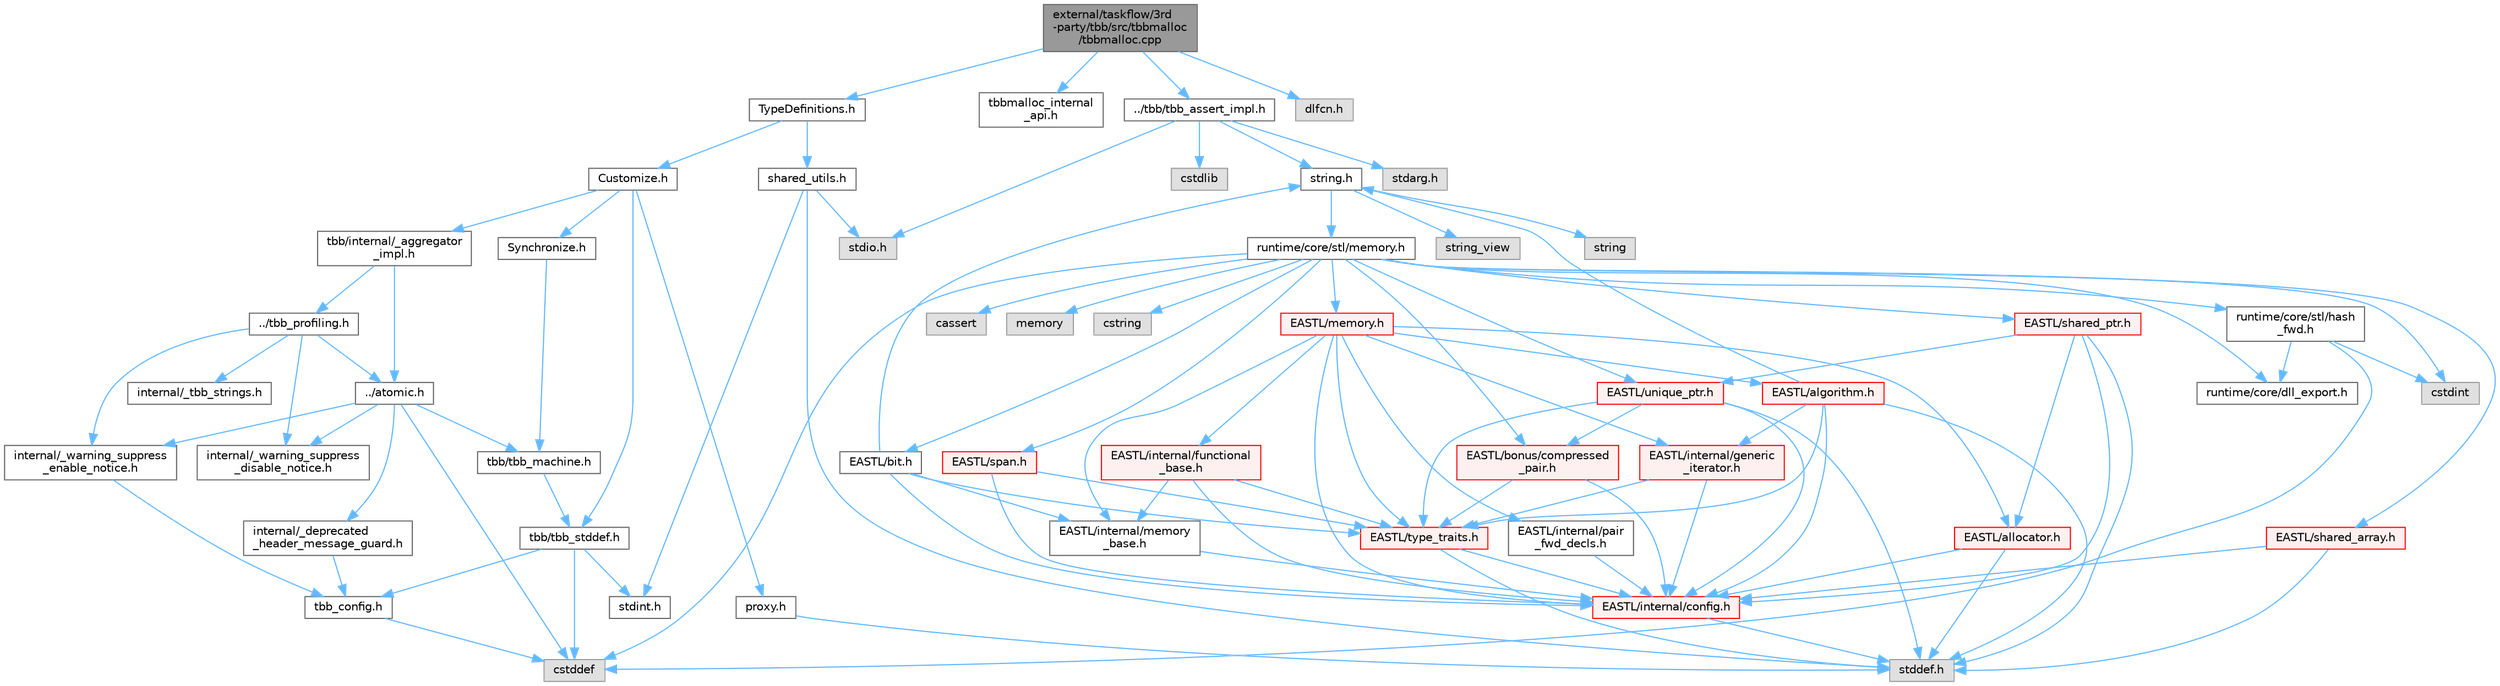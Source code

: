 digraph "external/taskflow/3rd-party/tbb/src/tbbmalloc/tbbmalloc.cpp"
{
 // LATEX_PDF_SIZE
  bgcolor="transparent";
  edge [fontname=Helvetica,fontsize=10,labelfontname=Helvetica,labelfontsize=10];
  node [fontname=Helvetica,fontsize=10,shape=box,height=0.2,width=0.4];
  Node1 [id="Node000001",label="external/taskflow/3rd\l-party/tbb/src/tbbmalloc\l/tbbmalloc.cpp",height=0.2,width=0.4,color="gray40", fillcolor="grey60", style="filled", fontcolor="black",tooltip=" "];
  Node1 -> Node2 [id="edge101_Node000001_Node000002",color="steelblue1",style="solid",tooltip=" "];
  Node2 [id="Node000002",label="TypeDefinitions.h",height=0.2,width=0.4,color="grey40", fillcolor="white", style="filled",URL="$_type_definitions_8h.html",tooltip=" "];
  Node2 -> Node3 [id="edge102_Node000002_Node000003",color="steelblue1",style="solid",tooltip=" "];
  Node3 [id="Node000003",label="Customize.h",height=0.2,width=0.4,color="grey40", fillcolor="white", style="filled",URL="$_customize_8h.html",tooltip=" "];
  Node3 -> Node4 [id="edge103_Node000003_Node000004",color="steelblue1",style="solid",tooltip=" "];
  Node4 [id="Node000004",label="tbb/tbb_stddef.h",height=0.2,width=0.4,color="grey40", fillcolor="white", style="filled",URL="$tbb__stddef_8h.html",tooltip=" "];
  Node4 -> Node5 [id="edge104_Node000004_Node000005",color="steelblue1",style="solid",tooltip=" "];
  Node5 [id="Node000005",label="tbb_config.h",height=0.2,width=0.4,color="grey40", fillcolor="white", style="filled",URL="$tbb__config_8h.html",tooltip=" "];
  Node5 -> Node6 [id="edge105_Node000005_Node000006",color="steelblue1",style="solid",tooltip=" "];
  Node6 [id="Node000006",label="cstddef",height=0.2,width=0.4,color="grey60", fillcolor="#E0E0E0", style="filled",tooltip=" "];
  Node4 -> Node6 [id="edge106_Node000004_Node000006",color="steelblue1",style="solid",tooltip=" "];
  Node4 -> Node7 [id="edge107_Node000004_Node000007",color="steelblue1",style="solid",tooltip=" "];
  Node7 [id="Node000007",label="stdint.h",height=0.2,width=0.4,color="grey40", fillcolor="white", style="filled",URL="$stdint_8h.html",tooltip=" "];
  Node3 -> Node8 [id="edge108_Node000003_Node000008",color="steelblue1",style="solid",tooltip=" "];
  Node8 [id="Node000008",label="Synchronize.h",height=0.2,width=0.4,color="grey40", fillcolor="white", style="filled",URL="$_synchronize_8h.html",tooltip=" "];
  Node8 -> Node9 [id="edge109_Node000008_Node000009",color="steelblue1",style="solid",tooltip=" "];
  Node9 [id="Node000009",label="tbb/tbb_machine.h",height=0.2,width=0.4,color="grey40", fillcolor="white", style="filled",URL="$tbb__machine_8h.html",tooltip=" "];
  Node9 -> Node4 [id="edge110_Node000009_Node000004",color="steelblue1",style="solid",tooltip=" "];
  Node3 -> Node10 [id="edge111_Node000003_Node000010",color="steelblue1",style="solid",tooltip=" "];
  Node10 [id="Node000010",label="proxy.h",height=0.2,width=0.4,color="grey40", fillcolor="white", style="filled",URL="$proxy_8h.html",tooltip=" "];
  Node10 -> Node11 [id="edge112_Node000010_Node000011",color="steelblue1",style="solid",tooltip=" "];
  Node11 [id="Node000011",label="stddef.h",height=0.2,width=0.4,color="grey60", fillcolor="#E0E0E0", style="filled",tooltip=" "];
  Node3 -> Node12 [id="edge113_Node000003_Node000012",color="steelblue1",style="solid",tooltip=" "];
  Node12 [id="Node000012",label="tbb/internal/_aggregator\l_impl.h",height=0.2,width=0.4,color="grey40", fillcolor="white", style="filled",URL="$__aggregator__impl_8h.html",tooltip=" "];
  Node12 -> Node13 [id="edge114_Node000012_Node000013",color="steelblue1",style="solid",tooltip=" "];
  Node13 [id="Node000013",label="../atomic.h",height=0.2,width=0.4,color="grey40", fillcolor="white", style="filled",URL="$external_2taskflow_23rd-party_2tbb_2include_2tbb_2atomic_8h.html",tooltip=" "];
  Node13 -> Node14 [id="edge115_Node000013_Node000014",color="steelblue1",style="solid",tooltip=" "];
  Node14 [id="Node000014",label="internal/_deprecated\l_header_message_guard.h",height=0.2,width=0.4,color="grey40", fillcolor="white", style="filled",URL="$__deprecated__header__message__guard_8h.html",tooltip=" "];
  Node14 -> Node5 [id="edge116_Node000014_Node000005",color="steelblue1",style="solid",tooltip=" "];
  Node13 -> Node15 [id="edge117_Node000013_Node000015",color="steelblue1",style="solid",tooltip=" "];
  Node15 [id="Node000015",label="internal/_warning_suppress\l_enable_notice.h",height=0.2,width=0.4,color="grey40", fillcolor="white", style="filled",URL="$__warning__suppress__enable__notice_8h.html",tooltip=" "];
  Node15 -> Node5 [id="edge118_Node000015_Node000005",color="steelblue1",style="solid",tooltip=" "];
  Node13 -> Node6 [id="edge119_Node000013_Node000006",color="steelblue1",style="solid",tooltip=" "];
  Node13 -> Node9 [id="edge120_Node000013_Node000009",color="steelblue1",style="solid",tooltip=" "];
  Node13 -> Node16 [id="edge121_Node000013_Node000016",color="steelblue1",style="solid",tooltip=" "];
  Node16 [id="Node000016",label="internal/_warning_suppress\l_disable_notice.h",height=0.2,width=0.4,color="grey40", fillcolor="white", style="filled",URL="$__warning__suppress__disable__notice_8h.html",tooltip=" "];
  Node12 -> Node17 [id="edge122_Node000012_Node000017",color="steelblue1",style="solid",tooltip=" "];
  Node17 [id="Node000017",label="../tbb_profiling.h",height=0.2,width=0.4,color="grey40", fillcolor="white", style="filled",URL="$tbb__profiling_8h.html",tooltip=" "];
  Node17 -> Node15 [id="edge123_Node000017_Node000015",color="steelblue1",style="solid",tooltip=" "];
  Node17 -> Node18 [id="edge124_Node000017_Node000018",color="steelblue1",style="solid",tooltip=" "];
  Node18 [id="Node000018",label="internal/_tbb_strings.h",height=0.2,width=0.4,color="grey40", fillcolor="white", style="filled",URL="$__tbb__strings_8h.html",tooltip=" "];
  Node17 -> Node13 [id="edge125_Node000017_Node000013",color="steelblue1",style="solid",tooltip=" "];
  Node17 -> Node16 [id="edge126_Node000017_Node000016",color="steelblue1",style="solid",tooltip=" "];
  Node2 -> Node19 [id="edge127_Node000002_Node000019",color="steelblue1",style="solid",tooltip=" "];
  Node19 [id="Node000019",label="shared_utils.h",height=0.2,width=0.4,color="grey40", fillcolor="white", style="filled",URL="$shared__utils_8h.html",tooltip=" "];
  Node19 -> Node11 [id="edge128_Node000019_Node000011",color="steelblue1",style="solid",tooltip=" "];
  Node19 -> Node7 [id="edge129_Node000019_Node000007",color="steelblue1",style="solid",tooltip=" "];
  Node19 -> Node20 [id="edge130_Node000019_Node000020",color="steelblue1",style="solid",tooltip=" "];
  Node20 [id="Node000020",label="stdio.h",height=0.2,width=0.4,color="grey60", fillcolor="#E0E0E0", style="filled",tooltip=" "];
  Node1 -> Node21 [id="edge131_Node000001_Node000021",color="steelblue1",style="solid",tooltip=" "];
  Node21 [id="Node000021",label="tbbmalloc_internal\l_api.h",height=0.2,width=0.4,color="grey40", fillcolor="white", style="filled",URL="$tbbmalloc__internal__api_8h.html",tooltip=" "];
  Node1 -> Node22 [id="edge132_Node000001_Node000022",color="steelblue1",style="solid",tooltip=" "];
  Node22 [id="Node000022",label="../tbb/tbb_assert_impl.h",height=0.2,width=0.4,color="grey40", fillcolor="white", style="filled",URL="$tbb__assert__impl_8h.html",tooltip=" "];
  Node22 -> Node23 [id="edge133_Node000022_Node000023",color="steelblue1",style="solid",tooltip=" "];
  Node23 [id="Node000023",label="cstdlib",height=0.2,width=0.4,color="grey60", fillcolor="#E0E0E0", style="filled",tooltip=" "];
  Node22 -> Node20 [id="edge134_Node000022_Node000020",color="steelblue1",style="solid",tooltip=" "];
  Node22 -> Node24 [id="edge135_Node000022_Node000024",color="steelblue1",style="solid",tooltip=" "];
  Node24 [id="Node000024",label="string.h",height=0.2,width=0.4,color="grey40", fillcolor="white", style="filled",URL="$string_8h.html",tooltip=" "];
  Node24 -> Node25 [id="edge136_Node000024_Node000025",color="steelblue1",style="solid",tooltip=" "];
  Node25 [id="Node000025",label="string",height=0.2,width=0.4,color="grey60", fillcolor="#E0E0E0", style="filled",tooltip=" "];
  Node24 -> Node26 [id="edge137_Node000024_Node000026",color="steelblue1",style="solid",tooltip=" "];
  Node26 [id="Node000026",label="string_view",height=0.2,width=0.4,color="grey60", fillcolor="#E0E0E0", style="filled",tooltip=" "];
  Node24 -> Node27 [id="edge138_Node000024_Node000027",color="steelblue1",style="solid",tooltip=" "];
  Node27 [id="Node000027",label="runtime/core/stl/memory.h",height=0.2,width=0.4,color="grey40", fillcolor="white", style="filled",URL="$runtime_2core_2stl_2memory_8h.html",tooltip=" "];
  Node27 -> Node6 [id="edge139_Node000027_Node000006",color="steelblue1",style="solid",tooltip=" "];
  Node27 -> Node28 [id="edge140_Node000027_Node000028",color="steelblue1",style="solid",tooltip=" "];
  Node28 [id="Node000028",label="cstdint",height=0.2,width=0.4,color="grey60", fillcolor="#E0E0E0", style="filled",tooltip=" "];
  Node27 -> Node29 [id="edge141_Node000027_Node000029",color="steelblue1",style="solid",tooltip=" "];
  Node29 [id="Node000029",label="cassert",height=0.2,width=0.4,color="grey60", fillcolor="#E0E0E0", style="filled",tooltip=" "];
  Node27 -> Node30 [id="edge142_Node000027_Node000030",color="steelblue1",style="solid",tooltip=" "];
  Node30 [id="Node000030",label="memory",height=0.2,width=0.4,color="grey60", fillcolor="#E0E0E0", style="filled",tooltip=" "];
  Node27 -> Node31 [id="edge143_Node000027_Node000031",color="steelblue1",style="solid",tooltip=" "];
  Node31 [id="Node000031",label="cstring",height=0.2,width=0.4,color="grey60", fillcolor="#E0E0E0", style="filled",tooltip=" "];
  Node27 -> Node32 [id="edge144_Node000027_Node000032",color="steelblue1",style="solid",tooltip=" "];
  Node32 [id="Node000032",label="EASTL/bit.h",height=0.2,width=0.4,color="grey40", fillcolor="white", style="filled",URL="$bit_8h.html",tooltip=" "];
  Node32 -> Node33 [id="edge145_Node000032_Node000033",color="steelblue1",style="solid",tooltip=" "];
  Node33 [id="Node000033",label="EASTL/internal/config.h",height=0.2,width=0.4,color="red", fillcolor="#FFF0F0", style="filled",URL="$runtime_2_e_a_s_t_l_2include_2_e_a_s_t_l_2internal_2config_8h.html",tooltip=" "];
  Node33 -> Node11 [id="edge146_Node000033_Node000011",color="steelblue1",style="solid",tooltip=" "];
  Node32 -> Node41 [id="edge147_Node000032_Node000041",color="steelblue1",style="solid",tooltip=" "];
  Node41 [id="Node000041",label="EASTL/internal/memory\l_base.h",height=0.2,width=0.4,color="grey40", fillcolor="white", style="filled",URL="$memory__base_8h.html",tooltip=" "];
  Node41 -> Node33 [id="edge148_Node000041_Node000033",color="steelblue1",style="solid",tooltip=" "];
  Node32 -> Node42 [id="edge149_Node000032_Node000042",color="steelblue1",style="solid",tooltip=" "];
  Node42 [id="Node000042",label="EASTL/type_traits.h",height=0.2,width=0.4,color="red", fillcolor="#FFF0F0", style="filled",URL="$_e_a_s_t_l_2include_2_e_a_s_t_l_2type__traits_8h.html",tooltip=" "];
  Node42 -> Node33 [id="edge150_Node000042_Node000033",color="steelblue1",style="solid",tooltip=" "];
  Node42 -> Node11 [id="edge151_Node000042_Node000011",color="steelblue1",style="solid",tooltip=" "];
  Node32 -> Node24 [id="edge152_Node000032_Node000024",color="steelblue1",style="solid",tooltip=" "];
  Node27 -> Node52 [id="edge153_Node000027_Node000052",color="steelblue1",style="solid",tooltip=" "];
  Node52 [id="Node000052",label="EASTL/memory.h",height=0.2,width=0.4,color="red", fillcolor="#FFF0F0", style="filled",URL="$runtime_2_e_a_s_t_l_2include_2_e_a_s_t_l_2memory_8h.html",tooltip=" "];
  Node52 -> Node33 [id="edge154_Node000052_Node000033",color="steelblue1",style="solid",tooltip=" "];
  Node52 -> Node41 [id="edge155_Node000052_Node000041",color="steelblue1",style="solid",tooltip=" "];
  Node52 -> Node53 [id="edge156_Node000052_Node000053",color="steelblue1",style="solid",tooltip=" "];
  Node53 [id="Node000053",label="EASTL/internal/generic\l_iterator.h",height=0.2,width=0.4,color="red", fillcolor="#FFF0F0", style="filled",URL="$generic__iterator_8h.html",tooltip=" "];
  Node53 -> Node33 [id="edge157_Node000053_Node000033",color="steelblue1",style="solid",tooltip=" "];
  Node53 -> Node42 [id="edge158_Node000053_Node000042",color="steelblue1",style="solid",tooltip=" "];
  Node52 -> Node57 [id="edge159_Node000052_Node000057",color="steelblue1",style="solid",tooltip=" "];
  Node57 [id="Node000057",label="EASTL/internal/pair\l_fwd_decls.h",height=0.2,width=0.4,color="grey40", fillcolor="white", style="filled",URL="$pair__fwd__decls_8h.html",tooltip=" "];
  Node57 -> Node33 [id="edge160_Node000057_Node000033",color="steelblue1",style="solid",tooltip=" "];
  Node52 -> Node58 [id="edge161_Node000052_Node000058",color="steelblue1",style="solid",tooltip=" "];
  Node58 [id="Node000058",label="EASTL/internal/functional\l_base.h",height=0.2,width=0.4,color="red", fillcolor="#FFF0F0", style="filled",URL="$functional__base_8h.html",tooltip=" "];
  Node58 -> Node33 [id="edge162_Node000058_Node000033",color="steelblue1",style="solid",tooltip=" "];
  Node58 -> Node41 [id="edge163_Node000058_Node000041",color="steelblue1",style="solid",tooltip=" "];
  Node58 -> Node42 [id="edge164_Node000058_Node000042",color="steelblue1",style="solid",tooltip=" "];
  Node52 -> Node59 [id="edge165_Node000052_Node000059",color="steelblue1",style="solid",tooltip=" "];
  Node59 [id="Node000059",label="EASTL/algorithm.h",height=0.2,width=0.4,color="red", fillcolor="#FFF0F0", style="filled",URL="$_e_a_s_t_l_2include_2_e_a_s_t_l_2algorithm_8h.html",tooltip=" "];
  Node59 -> Node33 [id="edge166_Node000059_Node000033",color="steelblue1",style="solid",tooltip=" "];
  Node59 -> Node42 [id="edge167_Node000059_Node000042",color="steelblue1",style="solid",tooltip=" "];
  Node59 -> Node53 [id="edge168_Node000059_Node000053",color="steelblue1",style="solid",tooltip=" "];
  Node59 -> Node11 [id="edge169_Node000059_Node000011",color="steelblue1",style="solid",tooltip=" "];
  Node59 -> Node24 [id="edge170_Node000059_Node000024",color="steelblue1",style="solid",tooltip=" "];
  Node52 -> Node42 [id="edge171_Node000052_Node000042",color="steelblue1",style="solid",tooltip=" "];
  Node52 -> Node66 [id="edge172_Node000052_Node000066",color="steelblue1",style="solid",tooltip=" "];
  Node66 [id="Node000066",label="EASTL/allocator.h",height=0.2,width=0.4,color="red", fillcolor="#FFF0F0", style="filled",URL="$runtime_2_e_a_s_t_l_2include_2_e_a_s_t_l_2allocator_8h.html",tooltip=" "];
  Node66 -> Node33 [id="edge173_Node000066_Node000033",color="steelblue1",style="solid",tooltip=" "];
  Node66 -> Node11 [id="edge174_Node000066_Node000011",color="steelblue1",style="solid",tooltip=" "];
  Node27 -> Node80 [id="edge175_Node000027_Node000080",color="steelblue1",style="solid",tooltip=" "];
  Node80 [id="Node000080",label="EASTL/shared_array.h",height=0.2,width=0.4,color="red", fillcolor="#FFF0F0", style="filled",URL="$shared__array_8h.html",tooltip=" "];
  Node80 -> Node33 [id="edge176_Node000080_Node000033",color="steelblue1",style="solid",tooltip=" "];
  Node80 -> Node11 [id="edge177_Node000080_Node000011",color="steelblue1",style="solid",tooltip=" "];
  Node27 -> Node83 [id="edge178_Node000027_Node000083",color="steelblue1",style="solid",tooltip=" "];
  Node83 [id="Node000083",label="EASTL/unique_ptr.h",height=0.2,width=0.4,color="red", fillcolor="#FFF0F0", style="filled",URL="$unique__ptr_8h.html",tooltip=" "];
  Node83 -> Node84 [id="edge179_Node000083_Node000084",color="steelblue1",style="solid",tooltip=" "];
  Node84 [id="Node000084",label="EASTL/bonus/compressed\l_pair.h",height=0.2,width=0.4,color="red", fillcolor="#FFF0F0", style="filled",URL="$compressed__pair_8h.html",tooltip=" "];
  Node84 -> Node33 [id="edge180_Node000084_Node000033",color="steelblue1",style="solid",tooltip=" "];
  Node84 -> Node42 [id="edge181_Node000084_Node000042",color="steelblue1",style="solid",tooltip=" "];
  Node83 -> Node33 [id="edge182_Node000083_Node000033",color="steelblue1",style="solid",tooltip=" "];
  Node83 -> Node42 [id="edge183_Node000083_Node000042",color="steelblue1",style="solid",tooltip=" "];
  Node83 -> Node11 [id="edge184_Node000083_Node000011",color="steelblue1",style="solid",tooltip=" "];
  Node27 -> Node86 [id="edge185_Node000027_Node000086",color="steelblue1",style="solid",tooltip=" "];
  Node86 [id="Node000086",label="EASTL/shared_ptr.h",height=0.2,width=0.4,color="red", fillcolor="#FFF0F0", style="filled",URL="$shared__ptr_8h.html",tooltip=" "];
  Node86 -> Node33 [id="edge186_Node000086_Node000033",color="steelblue1",style="solid",tooltip=" "];
  Node86 -> Node83 [id="edge187_Node000086_Node000083",color="steelblue1",style="solid",tooltip=" "];
  Node86 -> Node66 [id="edge188_Node000086_Node000066",color="steelblue1",style="solid",tooltip=" "];
  Node86 -> Node11 [id="edge189_Node000086_Node000011",color="steelblue1",style="solid",tooltip=" "];
  Node27 -> Node166 [id="edge190_Node000027_Node000166",color="steelblue1",style="solid",tooltip=" "];
  Node166 [id="Node000166",label="EASTL/span.h",height=0.2,width=0.4,color="red", fillcolor="#FFF0F0", style="filled",URL="$span_8h.html",tooltip=" "];
  Node166 -> Node33 [id="edge191_Node000166_Node000033",color="steelblue1",style="solid",tooltip=" "];
  Node166 -> Node42 [id="edge192_Node000166_Node000042",color="steelblue1",style="solid",tooltip=" "];
  Node27 -> Node84 [id="edge193_Node000027_Node000084",color="steelblue1",style="solid",tooltip=" "];
  Node27 -> Node169 [id="edge194_Node000027_Node000169",color="steelblue1",style="solid",tooltip=" "];
  Node169 [id="Node000169",label="runtime/core/dll_export.h",height=0.2,width=0.4,color="grey40", fillcolor="white", style="filled",URL="$dll__export_8h.html",tooltip=" "];
  Node27 -> Node170 [id="edge195_Node000027_Node000170",color="steelblue1",style="solid",tooltip=" "];
  Node170 [id="Node000170",label="runtime/core/stl/hash\l_fwd.h",height=0.2,width=0.4,color="grey40", fillcolor="white", style="filled",URL="$hash__fwd_8h.html",tooltip=" "];
  Node170 -> Node6 [id="edge196_Node000170_Node000006",color="steelblue1",style="solid",tooltip=" "];
  Node170 -> Node28 [id="edge197_Node000170_Node000028",color="steelblue1",style="solid",tooltip=" "];
  Node170 -> Node169 [id="edge198_Node000170_Node000169",color="steelblue1",style="solid",tooltip=" "];
  Node22 -> Node171 [id="edge199_Node000022_Node000171",color="steelblue1",style="solid",tooltip=" "];
  Node171 [id="Node000171",label="stdarg.h",height=0.2,width=0.4,color="grey60", fillcolor="#E0E0E0", style="filled",tooltip=" "];
  Node1 -> Node172 [id="edge200_Node000001_Node000172",color="steelblue1",style="solid",tooltip=" "];
  Node172 [id="Node000172",label="dlfcn.h",height=0.2,width=0.4,color="grey60", fillcolor="#E0E0E0", style="filled",tooltip=" "];
}
